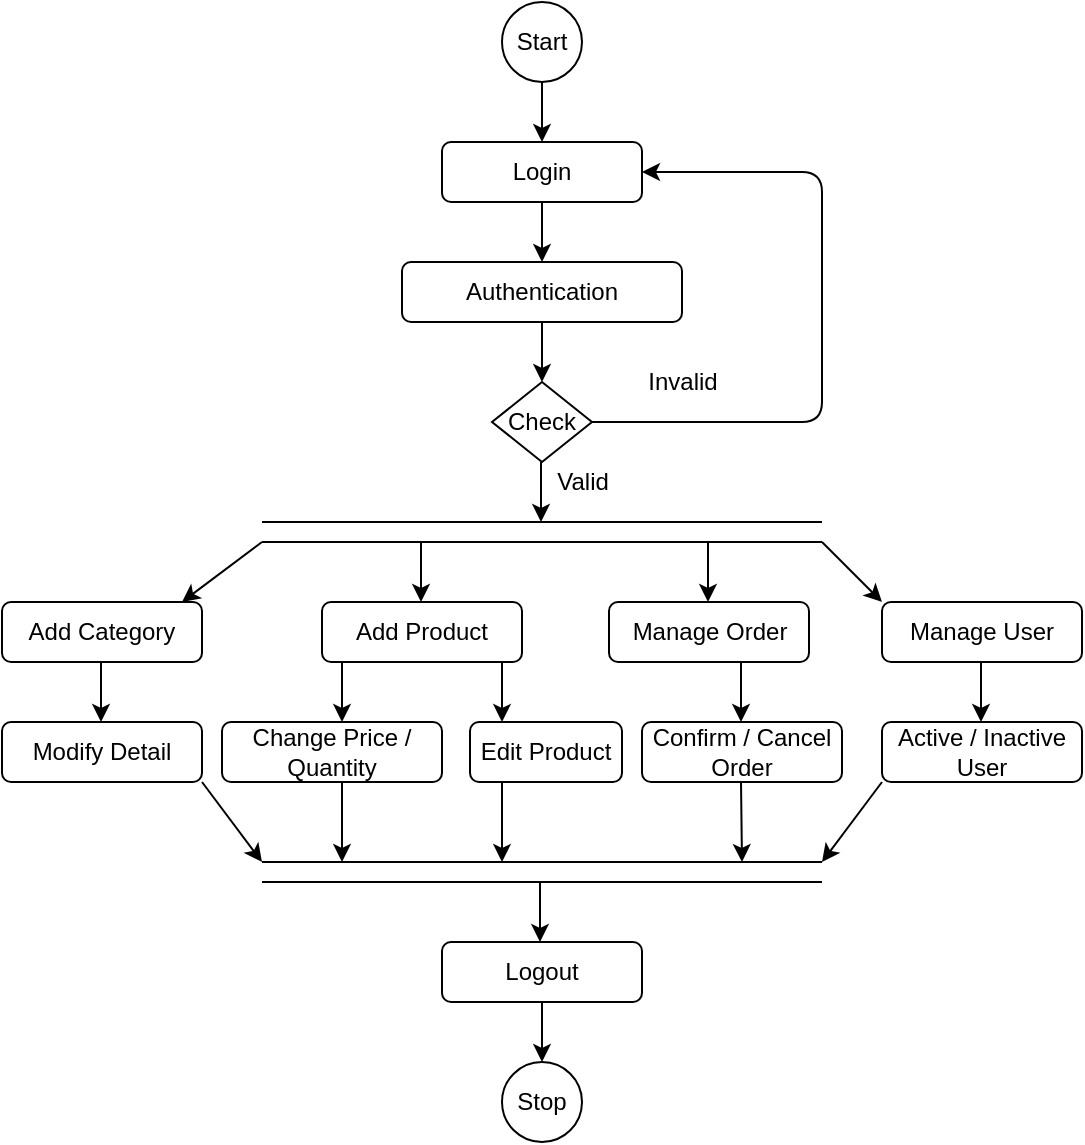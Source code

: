 <mxfile version="14.4.3" type="device"><diagram id="C5RBs43oDa-KdzZeNtuy" name="Page-1"><mxGraphModel dx="1240" dy="729" grid="1" gridSize="10" guides="1" tooltips="1" connect="1" arrows="1" fold="1" page="1" pageScale="1" pageWidth="827" pageHeight="1169" math="0" shadow="0"><root><mxCell id="WIyWlLk6GJQsqaUBKTNV-0"/><mxCell id="WIyWlLk6GJQsqaUBKTNV-1" parent="WIyWlLk6GJQsqaUBKTNV-0"/><mxCell id="oOLue6b9s8SWpicM5Brs-55" value="" style="group" vertex="1" connectable="0" parent="WIyWlLk6GJQsqaUBKTNV-1"><mxGeometry x="110" width="540" height="570" as="geometry"/></mxCell><mxCell id="oOLue6b9s8SWpicM5Brs-0" value="Start" style="ellipse;whiteSpace=wrap;html=1;aspect=fixed;" vertex="1" parent="oOLue6b9s8SWpicM5Brs-55"><mxGeometry x="250" width="40" height="40" as="geometry"/></mxCell><mxCell id="oOLue6b9s8SWpicM5Brs-1" value="Login" style="rounded=1;whiteSpace=wrap;html=1;" vertex="1" parent="oOLue6b9s8SWpicM5Brs-55"><mxGeometry x="220" y="70" width="100" height="30" as="geometry"/></mxCell><mxCell id="oOLue6b9s8SWpicM5Brs-2" value="Authentication" style="rounded=1;whiteSpace=wrap;html=1;" vertex="1" parent="oOLue6b9s8SWpicM5Brs-55"><mxGeometry x="200" y="130" width="140" height="30" as="geometry"/></mxCell><mxCell id="oOLue6b9s8SWpicM5Brs-3" value="" style="endArrow=classic;html=1;exitX=0.5;exitY=1;exitDx=0;exitDy=0;" edge="1" parent="oOLue6b9s8SWpicM5Brs-55" source="oOLue6b9s8SWpicM5Brs-0"><mxGeometry width="50" height="50" relative="1" as="geometry"><mxPoint x="280" y="280" as="sourcePoint"/><mxPoint x="270" y="70" as="targetPoint"/></mxGeometry></mxCell><mxCell id="oOLue6b9s8SWpicM5Brs-5" value="" style="endArrow=classic;html=1;exitX=1;exitY=0.5;exitDx=0;exitDy=0;entryX=1;entryY=0.5;entryDx=0;entryDy=0;" edge="1" parent="oOLue6b9s8SWpicM5Brs-55" source="oOLue6b9s8SWpicM5Brs-9" target="oOLue6b9s8SWpicM5Brs-1"><mxGeometry width="50" height="50" relative="1" as="geometry"><mxPoint x="410" y="20" as="sourcePoint"/><mxPoint x="410" y="30" as="targetPoint"/><Array as="points"><mxPoint x="410" y="210"/><mxPoint x="410" y="85"/></Array></mxGeometry></mxCell><mxCell id="oOLue6b9s8SWpicM5Brs-6" value="" style="endArrow=classic;html=1;entryX=0.5;entryY=0;entryDx=0;entryDy=0;exitX=0.5;exitY=1;exitDx=0;exitDy=0;" edge="1" parent="oOLue6b9s8SWpicM5Brs-55" source="oOLue6b9s8SWpicM5Brs-1" target="oOLue6b9s8SWpicM5Brs-2"><mxGeometry width="50" height="50" relative="1" as="geometry"><mxPoint x="350" y="50" as="sourcePoint"/><mxPoint x="360" y="90" as="targetPoint"/><Array as="points"/></mxGeometry></mxCell><mxCell id="oOLue6b9s8SWpicM5Brs-7" value="" style="endArrow=classic;html=1;exitX=0.5;exitY=1;exitDx=0;exitDy=0;entryX=0.5;entryY=0;entryDx=0;entryDy=0;" edge="1" parent="oOLue6b9s8SWpicM5Brs-55" source="oOLue6b9s8SWpicM5Brs-2" target="oOLue6b9s8SWpicM5Brs-9"><mxGeometry width="50" height="50" relative="1" as="geometry"><mxPoint x="290" y="270" as="sourcePoint"/><mxPoint x="240" y="310" as="targetPoint"/></mxGeometry></mxCell><mxCell id="oOLue6b9s8SWpicM5Brs-9" value="Check" style="rhombus;whiteSpace=wrap;html=1;" vertex="1" parent="oOLue6b9s8SWpicM5Brs-55"><mxGeometry x="245" y="190" width="50" height="40" as="geometry"/></mxCell><mxCell id="oOLue6b9s8SWpicM5Brs-11" value="" style="endArrow=classic;html=1;exitX=0.5;exitY=1;exitDx=0;exitDy=0;" edge="1" parent="oOLue6b9s8SWpicM5Brs-55"><mxGeometry width="50" height="50" relative="1" as="geometry"><mxPoint x="269.5" y="230" as="sourcePoint"/><mxPoint x="269.5" y="260" as="targetPoint"/></mxGeometry></mxCell><mxCell id="oOLue6b9s8SWpicM5Brs-12" value="Valid" style="text;html=1;align=center;verticalAlign=middle;resizable=0;points=[];autosize=1;" vertex="1" parent="oOLue6b9s8SWpicM5Brs-55"><mxGeometry x="270" y="230" width="40" height="20" as="geometry"/></mxCell><mxCell id="oOLue6b9s8SWpicM5Brs-13" value="Invalid" style="text;html=1;align=center;verticalAlign=middle;resizable=0;points=[];autosize=1;" vertex="1" parent="oOLue6b9s8SWpicM5Brs-55"><mxGeometry x="315" y="180" width="50" height="20" as="geometry"/></mxCell><mxCell id="oOLue6b9s8SWpicM5Brs-14" value="" style="endArrow=none;html=1;" edge="1" parent="oOLue6b9s8SWpicM5Brs-55"><mxGeometry width="50" height="50" relative="1" as="geometry"><mxPoint x="130" y="270" as="sourcePoint"/><mxPoint x="410" y="270" as="targetPoint"/><Array as="points"/></mxGeometry></mxCell><mxCell id="oOLue6b9s8SWpicM5Brs-15" value="" style="endArrow=none;html=1;" edge="1" parent="oOLue6b9s8SWpicM5Brs-55"><mxGeometry width="50" height="50" relative="1" as="geometry"><mxPoint x="130" y="260" as="sourcePoint"/><mxPoint x="410" y="260" as="targetPoint"/></mxGeometry></mxCell><mxCell id="oOLue6b9s8SWpicM5Brs-16" value="Manage User" style="rounded=1;whiteSpace=wrap;html=1;" vertex="1" parent="oOLue6b9s8SWpicM5Brs-55"><mxGeometry x="440" y="300" width="100" height="30" as="geometry"/></mxCell><mxCell id="oOLue6b9s8SWpicM5Brs-17" value="Manage Order" style="rounded=1;whiteSpace=wrap;html=1;" vertex="1" parent="oOLue6b9s8SWpicM5Brs-55"><mxGeometry x="303.5" y="300" width="100" height="30" as="geometry"/></mxCell><mxCell id="oOLue6b9s8SWpicM5Brs-18" value="Add Product" style="rounded=1;whiteSpace=wrap;html=1;" vertex="1" parent="oOLue6b9s8SWpicM5Brs-55"><mxGeometry x="160" y="300" width="100" height="30" as="geometry"/></mxCell><mxCell id="oOLue6b9s8SWpicM5Brs-19" value="Add Category" style="rounded=1;whiteSpace=wrap;html=1;" vertex="1" parent="oOLue6b9s8SWpicM5Brs-55"><mxGeometry y="300" width="100" height="30" as="geometry"/></mxCell><mxCell id="oOLue6b9s8SWpicM5Brs-21" value="" style="endArrow=classic;html=1;entryX=0.5;entryY=0;entryDx=0;entryDy=0;" edge="1" parent="oOLue6b9s8SWpicM5Brs-55"><mxGeometry width="50" height="50" relative="1" as="geometry"><mxPoint x="130" y="270" as="sourcePoint"/><mxPoint x="90" y="300" as="targetPoint"/></mxGeometry></mxCell><mxCell id="oOLue6b9s8SWpicM5Brs-22" value="" style="endArrow=classic;html=1;entryX=0.5;entryY=0;entryDx=0;entryDy=0;" edge="1" parent="oOLue6b9s8SWpicM5Brs-55"><mxGeometry width="50" height="50" relative="1" as="geometry"><mxPoint x="410" y="270" as="sourcePoint"/><mxPoint x="440" y="300" as="targetPoint"/></mxGeometry></mxCell><mxCell id="oOLue6b9s8SWpicM5Brs-23" value="" style="endArrow=classic;html=1;" edge="1" parent="oOLue6b9s8SWpicM5Brs-55"><mxGeometry width="50" height="50" relative="1" as="geometry"><mxPoint x="353" y="270" as="sourcePoint"/><mxPoint x="353" y="300" as="targetPoint"/></mxGeometry></mxCell><mxCell id="oOLue6b9s8SWpicM5Brs-24" value="" style="endArrow=classic;html=1;" edge="1" parent="oOLue6b9s8SWpicM5Brs-55"><mxGeometry width="50" height="50" relative="1" as="geometry"><mxPoint x="209.5" y="270" as="sourcePoint"/><mxPoint x="209.5" y="300" as="targetPoint"/></mxGeometry></mxCell><mxCell id="oOLue6b9s8SWpicM5Brs-25" value="Modify Detail" style="rounded=1;whiteSpace=wrap;html=1;" vertex="1" parent="oOLue6b9s8SWpicM5Brs-55"><mxGeometry y="360" width="100" height="30" as="geometry"/></mxCell><mxCell id="oOLue6b9s8SWpicM5Brs-26" value="Change Price / Quantity" style="rounded=1;whiteSpace=wrap;html=1;" vertex="1" parent="oOLue6b9s8SWpicM5Brs-55"><mxGeometry x="110" y="360" width="110" height="30" as="geometry"/></mxCell><mxCell id="oOLue6b9s8SWpicM5Brs-27" value="Confirm / Cancel Order" style="rounded=1;whiteSpace=wrap;html=1;" vertex="1" parent="oOLue6b9s8SWpicM5Brs-55"><mxGeometry x="320" y="360" width="100" height="30" as="geometry"/></mxCell><mxCell id="oOLue6b9s8SWpicM5Brs-28" value="Active / Inactive User" style="rounded=1;whiteSpace=wrap;html=1;" vertex="1" parent="oOLue6b9s8SWpicM5Brs-55"><mxGeometry x="440" y="360" width="100" height="30" as="geometry"/></mxCell><mxCell id="oOLue6b9s8SWpicM5Brs-29" value="Edit Product" style="rounded=1;whiteSpace=wrap;html=1;" vertex="1" parent="oOLue6b9s8SWpicM5Brs-55"><mxGeometry x="234" y="360" width="76" height="30" as="geometry"/></mxCell><mxCell id="oOLue6b9s8SWpicM5Brs-30" value="" style="endArrow=classic;html=1;" edge="1" parent="oOLue6b9s8SWpicM5Brs-55"><mxGeometry width="50" height="50" relative="1" as="geometry"><mxPoint x="170" y="330" as="sourcePoint"/><mxPoint x="170" y="360" as="targetPoint"/></mxGeometry></mxCell><mxCell id="oOLue6b9s8SWpicM5Brs-31" value="" style="endArrow=classic;html=1;" edge="1" parent="oOLue6b9s8SWpicM5Brs-55"><mxGeometry width="50" height="50" relative="1" as="geometry"><mxPoint x="49.5" y="330" as="sourcePoint"/><mxPoint x="49.5" y="360" as="targetPoint"/></mxGeometry></mxCell><mxCell id="oOLue6b9s8SWpicM5Brs-32" value="" style="endArrow=classic;html=1;" edge="1" parent="oOLue6b9s8SWpicM5Brs-55"><mxGeometry width="50" height="50" relative="1" as="geometry"><mxPoint x="250" y="330" as="sourcePoint"/><mxPoint x="250" y="360" as="targetPoint"/></mxGeometry></mxCell><mxCell id="oOLue6b9s8SWpicM5Brs-33" value="" style="endArrow=classic;html=1;" edge="1" parent="oOLue6b9s8SWpicM5Brs-55"><mxGeometry width="50" height="50" relative="1" as="geometry"><mxPoint x="369.5" y="330" as="sourcePoint"/><mxPoint x="369.5" y="360" as="targetPoint"/></mxGeometry></mxCell><mxCell id="oOLue6b9s8SWpicM5Brs-34" value="" style="endArrow=classic;html=1;" edge="1" parent="oOLue6b9s8SWpicM5Brs-55"><mxGeometry width="50" height="50" relative="1" as="geometry"><mxPoint x="489.5" y="330" as="sourcePoint"/><mxPoint x="489.5" y="360" as="targetPoint"/></mxGeometry></mxCell><mxCell id="oOLue6b9s8SWpicM5Brs-36" value="" style="endArrow=none;html=1;" edge="1" parent="oOLue6b9s8SWpicM5Brs-55"><mxGeometry width="50" height="50" relative="1" as="geometry"><mxPoint x="130" y="430" as="sourcePoint"/><mxPoint x="410" y="430" as="targetPoint"/></mxGeometry></mxCell><mxCell id="oOLue6b9s8SWpicM5Brs-37" value="" style="endArrow=none;html=1;" edge="1" parent="oOLue6b9s8SWpicM5Brs-55"><mxGeometry width="50" height="50" relative="1" as="geometry"><mxPoint x="130" y="440" as="sourcePoint"/><mxPoint x="410" y="440" as="targetPoint"/></mxGeometry></mxCell><mxCell id="oOLue6b9s8SWpicM5Brs-46" value="" style="endArrow=classic;html=1;" edge="1" parent="oOLue6b9s8SWpicM5Brs-55"><mxGeometry width="50" height="50" relative="1" as="geometry"><mxPoint x="369.5" y="390" as="sourcePoint"/><mxPoint x="370" y="430" as="targetPoint"/></mxGeometry></mxCell><mxCell id="oOLue6b9s8SWpicM5Brs-47" value="" style="endArrow=classic;html=1;" edge="1" parent="oOLue6b9s8SWpicM5Brs-55"><mxGeometry width="50" height="50" relative="1" as="geometry"><mxPoint x="250" y="390" as="sourcePoint"/><mxPoint x="250" y="430" as="targetPoint"/></mxGeometry></mxCell><mxCell id="oOLue6b9s8SWpicM5Brs-48" value="" style="endArrow=classic;html=1;" edge="1" parent="oOLue6b9s8SWpicM5Brs-55"><mxGeometry width="50" height="50" relative="1" as="geometry"><mxPoint x="170" y="390" as="sourcePoint"/><mxPoint x="170" y="430" as="targetPoint"/></mxGeometry></mxCell><mxCell id="oOLue6b9s8SWpicM5Brs-49" value="" style="endArrow=classic;html=1;exitX=1;exitY=1;exitDx=0;exitDy=0;" edge="1" parent="oOLue6b9s8SWpicM5Brs-55" source="oOLue6b9s8SWpicM5Brs-25"><mxGeometry width="50" height="50" relative="1" as="geometry"><mxPoint x="49.5" y="390" as="sourcePoint"/><mxPoint x="130" y="430" as="targetPoint"/></mxGeometry></mxCell><mxCell id="oOLue6b9s8SWpicM5Brs-50" value="" style="endArrow=classic;html=1;exitX=0;exitY=1;exitDx=0;exitDy=0;" edge="1" parent="oOLue6b9s8SWpicM5Brs-55" source="oOLue6b9s8SWpicM5Brs-28"><mxGeometry width="50" height="50" relative="1" as="geometry"><mxPoint x="440" y="390" as="sourcePoint"/><mxPoint x="410" y="430" as="targetPoint"/></mxGeometry></mxCell><mxCell id="oOLue6b9s8SWpicM5Brs-51" value="" style="endArrow=classic;html=1;" edge="1" parent="oOLue6b9s8SWpicM5Brs-55"><mxGeometry width="50" height="50" relative="1" as="geometry"><mxPoint x="269" y="440" as="sourcePoint"/><mxPoint x="269" y="470" as="targetPoint"/></mxGeometry></mxCell><mxCell id="oOLue6b9s8SWpicM5Brs-52" value="Logout" style="rounded=1;whiteSpace=wrap;html=1;" vertex="1" parent="oOLue6b9s8SWpicM5Brs-55"><mxGeometry x="220" y="470" width="100" height="30" as="geometry"/></mxCell><mxCell id="oOLue6b9s8SWpicM5Brs-53" value="" style="endArrow=classic;html=1;exitX=0.5;exitY=1;exitDx=0;exitDy=0;" edge="1" parent="oOLue6b9s8SWpicM5Brs-55"><mxGeometry width="50" height="50" relative="1" as="geometry"><mxPoint x="270" y="500" as="sourcePoint"/><mxPoint x="270" y="530" as="targetPoint"/></mxGeometry></mxCell><mxCell id="oOLue6b9s8SWpicM5Brs-54" value="Stop" style="ellipse;whiteSpace=wrap;html=1;aspect=fixed;" vertex="1" parent="oOLue6b9s8SWpicM5Brs-55"><mxGeometry x="250" y="530" width="40" height="40" as="geometry"/></mxCell></root></mxGraphModel></diagram></mxfile>